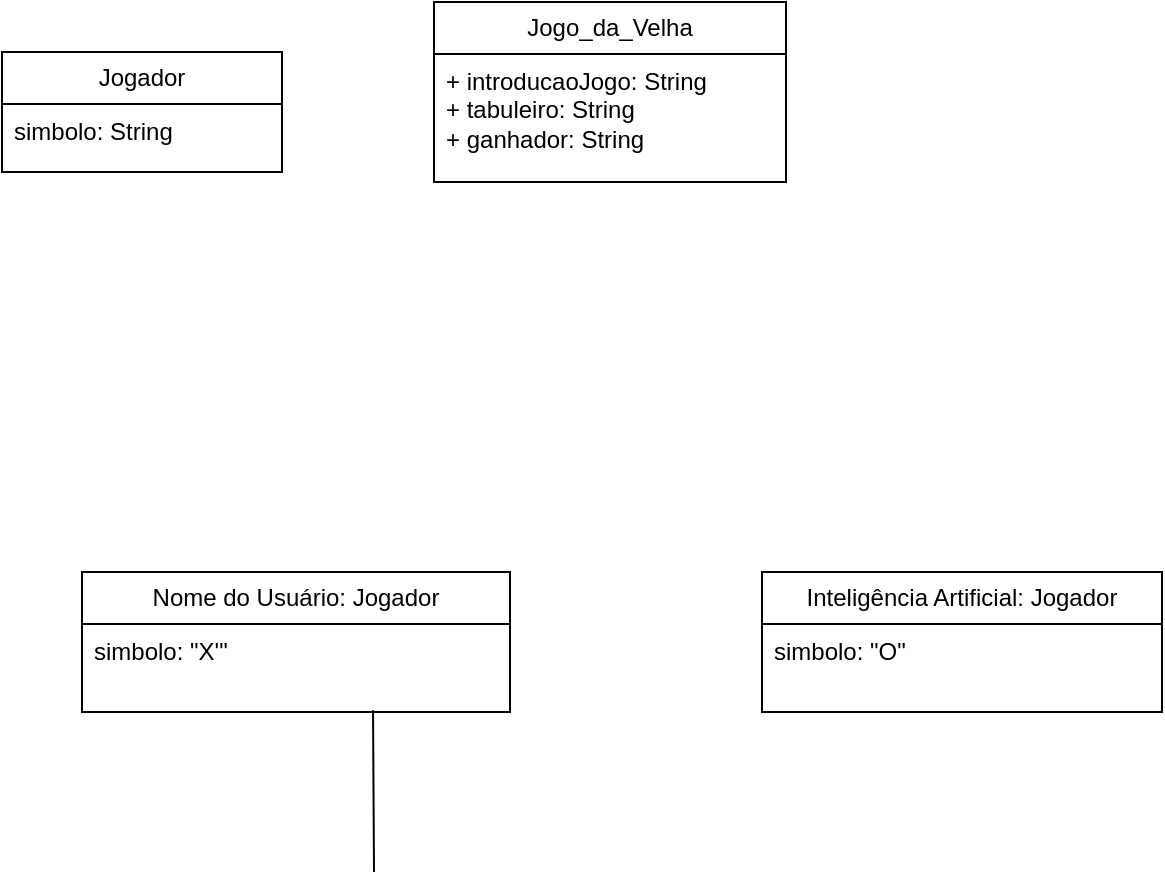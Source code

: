 <mxfile version="22.0.8" type="github">
  <diagram name="Página-1" id="ETZNSiQvTZ4J-55iKF7z">
    <mxGraphModel dx="1098" dy="587" grid="1" gridSize="10" guides="1" tooltips="1" connect="1" arrows="1" fold="1" page="1" pageScale="1" pageWidth="827" pageHeight="1169" math="0" shadow="0">
      <root>
        <mxCell id="0" />
        <mxCell id="1" parent="0" />
        <mxCell id="Y2xEf-CzXpEb0WmJXo6f-2" value="Inteligência Artificial: Jogador" style="swimlane;fontStyle=0;childLayout=stackLayout;horizontal=1;startSize=26;fillColor=none;horizontalStack=0;resizeParent=1;resizeParentMax=0;resizeLast=0;collapsible=1;marginBottom=0;whiteSpace=wrap;html=1;" parent="1" vertex="1">
          <mxGeometry x="490" y="360" width="200" height="70" as="geometry" />
        </mxCell>
        <mxCell id="Y2xEf-CzXpEb0WmJXo6f-3" value="simbolo: &quot;O&quot;" style="text;strokeColor=none;fillColor=none;align=left;verticalAlign=top;spacingLeft=4;spacingRight=4;overflow=hidden;rotatable=0;points=[[0,0.5],[1,0.5]];portConstraint=eastwest;whiteSpace=wrap;html=1;" parent="Y2xEf-CzXpEb0WmJXo6f-2" vertex="1">
          <mxGeometry y="26" width="200" height="44" as="geometry" />
        </mxCell>
        <mxCell id="aqnIn2phBkBqxdztw7Cu-1" value="Nome do Usuário: Jogador" style="swimlane;fontStyle=0;childLayout=stackLayout;horizontal=1;startSize=26;fillColor=none;horizontalStack=0;resizeParent=1;resizeParentMax=0;resizeLast=0;collapsible=1;marginBottom=0;whiteSpace=wrap;html=1;" vertex="1" parent="1">
          <mxGeometry x="150" y="360" width="214" height="70" as="geometry" />
        </mxCell>
        <mxCell id="aqnIn2phBkBqxdztw7Cu-2" value="simbolo: &quot;X&#39;&quot;" style="text;strokeColor=none;fillColor=none;align=left;verticalAlign=top;spacingLeft=4;spacingRight=4;overflow=hidden;rotatable=0;points=[[0,0.5],[1,0.5]];portConstraint=eastwest;whiteSpace=wrap;html=1;" vertex="1" parent="aqnIn2phBkBqxdztw7Cu-1">
          <mxGeometry y="26" width="214" height="44" as="geometry" />
        </mxCell>
        <mxCell id="aqnIn2phBkBqxdztw7Cu-8" value="" style="endArrow=none;html=1;rounded=0;entryX=0.68;entryY=0.981;entryDx=0;entryDy=0;entryPerimeter=0;" edge="1" parent="1" target="aqnIn2phBkBqxdztw7Cu-2">
          <mxGeometry width="50" height="50" relative="1" as="geometry">
            <mxPoint x="296" y="510" as="sourcePoint" />
            <mxPoint x="430" y="180" as="targetPoint" />
          </mxGeometry>
        </mxCell>
        <mxCell id="aqnIn2phBkBqxdztw7Cu-10" value="Jogador" style="swimlane;fontStyle=0;childLayout=stackLayout;horizontal=1;startSize=26;fillColor=none;horizontalStack=0;resizeParent=1;resizeParentMax=0;resizeLast=0;collapsible=1;marginBottom=0;whiteSpace=wrap;html=1;" vertex="1" parent="1">
          <mxGeometry x="110" y="100" width="140" height="60" as="geometry" />
        </mxCell>
        <mxCell id="aqnIn2phBkBqxdztw7Cu-11" value="simbolo: String" style="text;strokeColor=none;fillColor=none;align=left;verticalAlign=top;spacingLeft=4;spacingRight=4;overflow=hidden;rotatable=0;points=[[0,0.5],[1,0.5]];portConstraint=eastwest;whiteSpace=wrap;html=1;" vertex="1" parent="aqnIn2phBkBqxdztw7Cu-10">
          <mxGeometry y="26" width="140" height="34" as="geometry" />
        </mxCell>
        <mxCell id="aqnIn2phBkBqxdztw7Cu-18" value="Jogo_da_Velha" style="swimlane;fontStyle=0;childLayout=stackLayout;horizontal=1;startSize=26;fillColor=none;horizontalStack=0;resizeParent=1;resizeParentMax=0;resizeLast=0;collapsible=1;marginBottom=0;whiteSpace=wrap;html=1;" vertex="1" parent="1">
          <mxGeometry x="326" y="75" width="176" height="90" as="geometry" />
        </mxCell>
        <mxCell id="aqnIn2phBkBqxdztw7Cu-20" value="+ introducaoJogo: String&lt;br style=&quot;border-color: var(--border-color);&quot;&gt;+ tabuleiro: String&lt;br style=&quot;border-color: var(--border-color);&quot;&gt;+ ganhador: String" style="text;strokeColor=none;fillColor=none;align=left;verticalAlign=top;spacingLeft=4;spacingRight=4;overflow=hidden;rotatable=0;points=[[0,0.5],[1,0.5]];portConstraint=eastwest;whiteSpace=wrap;html=1;" vertex="1" parent="aqnIn2phBkBqxdztw7Cu-18">
          <mxGeometry y="26" width="176" height="64" as="geometry" />
        </mxCell>
      </root>
    </mxGraphModel>
  </diagram>
</mxfile>

